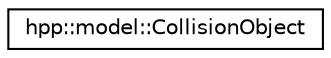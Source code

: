 digraph "Graphical Class Hierarchy"
{
  edge [fontname="Helvetica",fontsize="10",labelfontname="Helvetica",labelfontsize="10"];
  node [fontname="Helvetica",fontsize="10",shape=record];
  rankdir="LR";
  Node1 [label="hpp::model::CollisionObject",height=0.2,width=0.4,color="black", fillcolor="white", style="filled",URL="$a00007.html",tooltip="Specialization of fcl::CollisionObject to add a name to objects. "];
}
